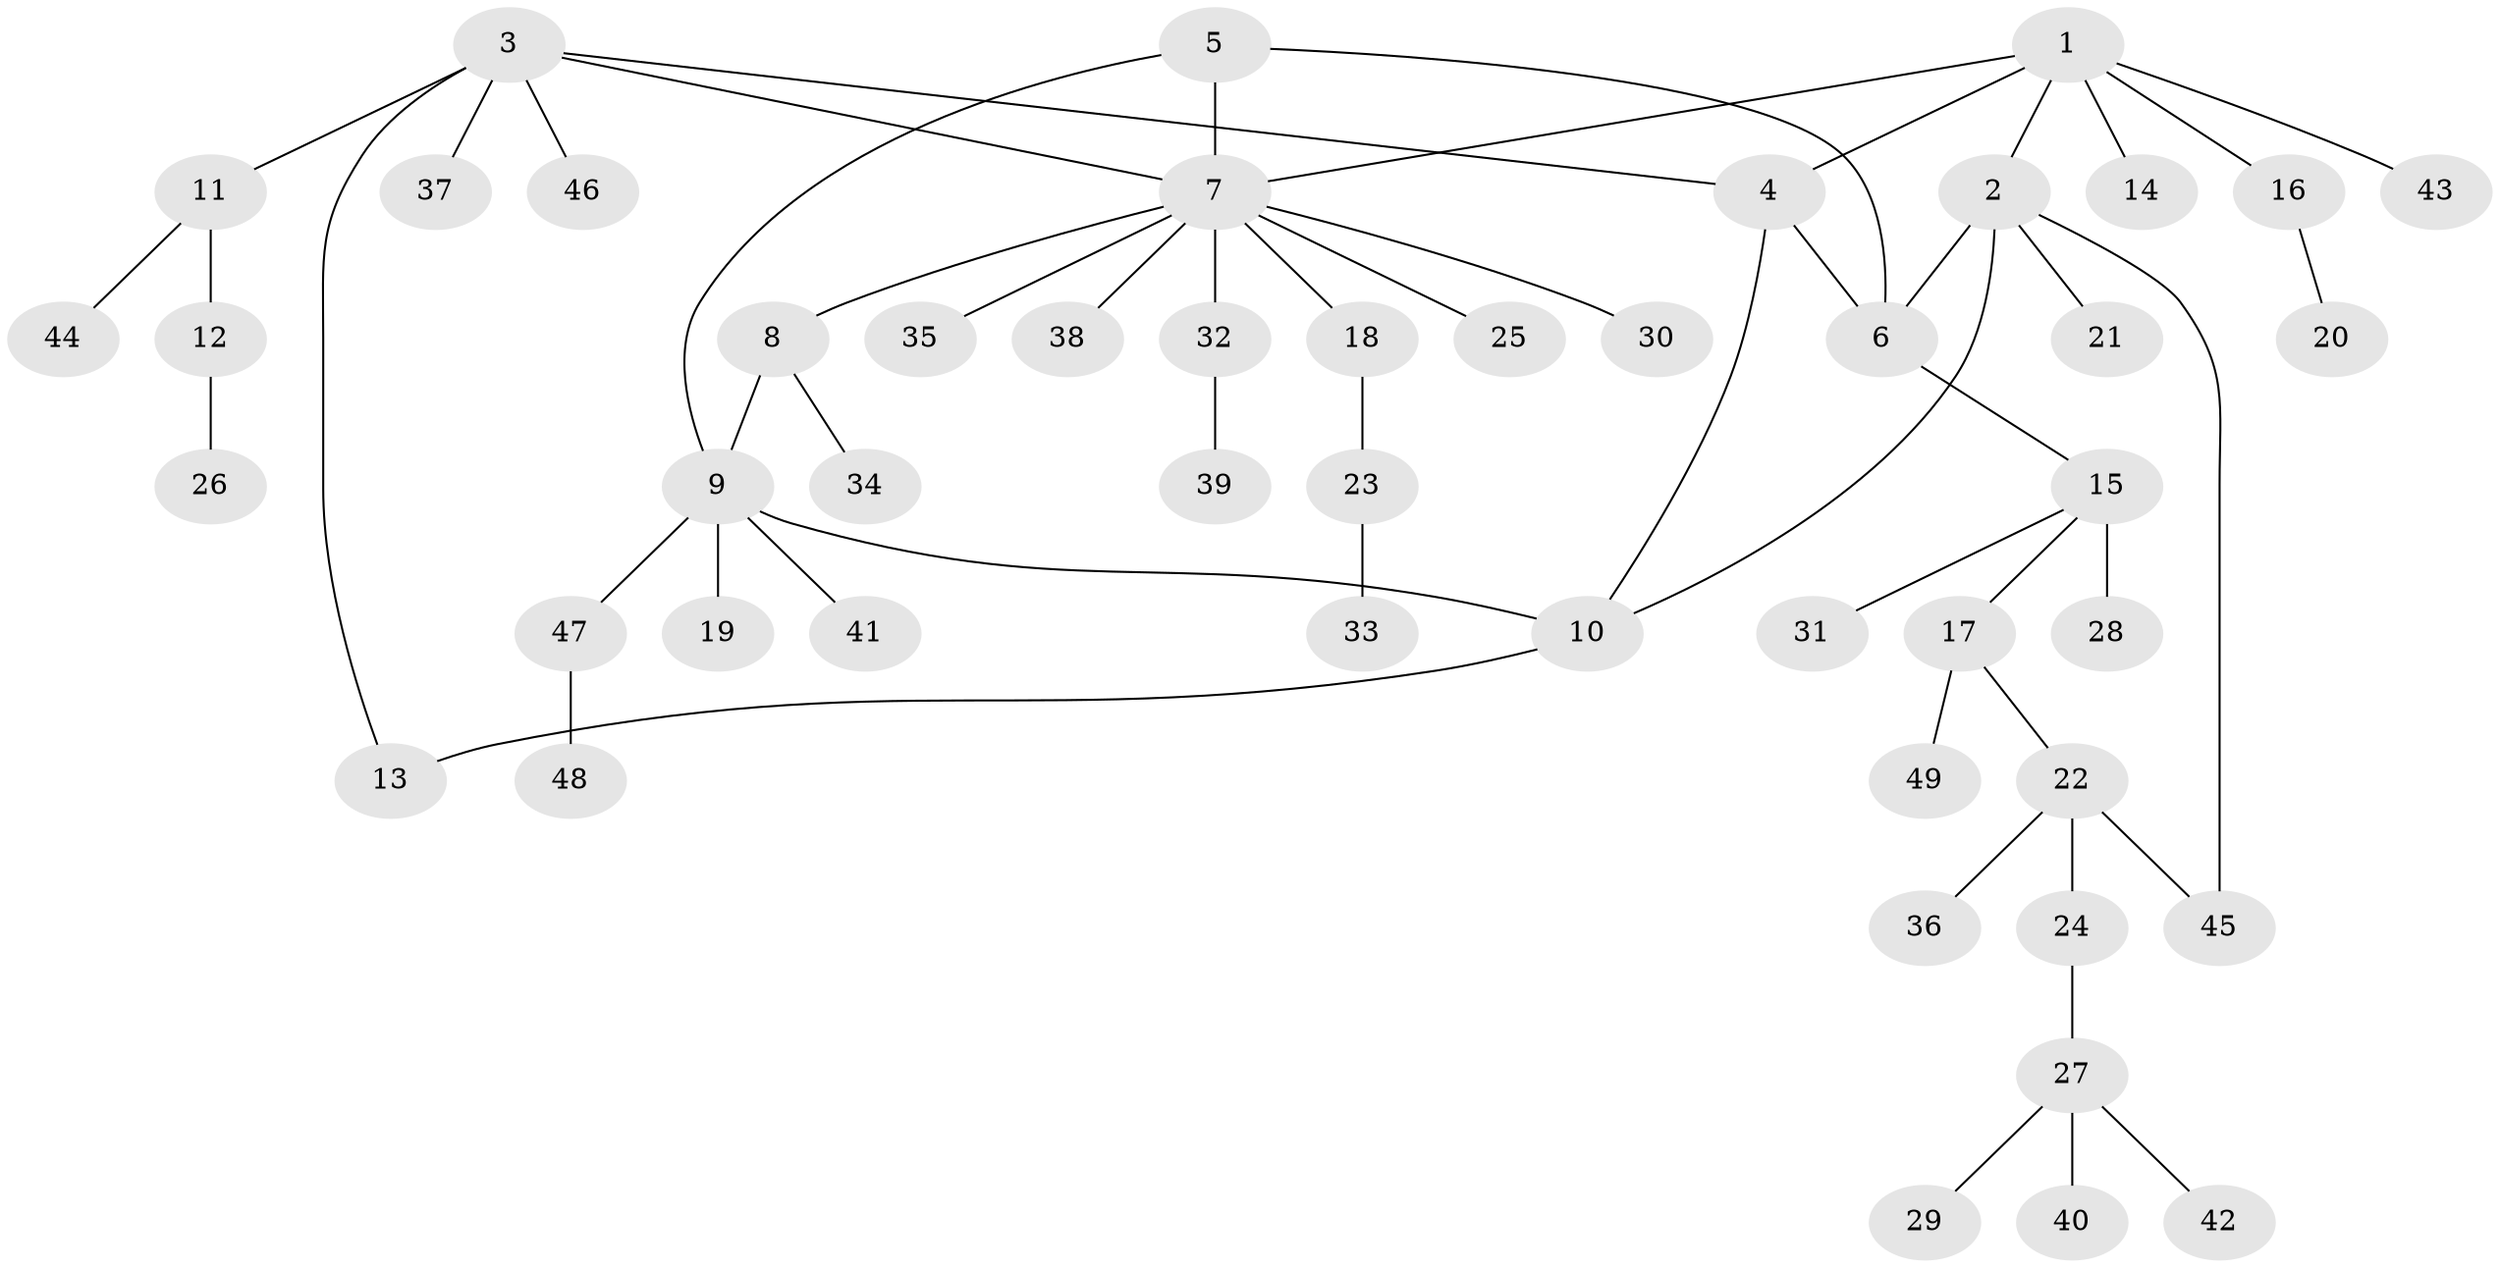 // Generated by graph-tools (version 1.1) at 2025/50/03/09/25 03:50:27]
// undirected, 49 vertices, 56 edges
graph export_dot {
graph [start="1"]
  node [color=gray90,style=filled];
  1;
  2;
  3;
  4;
  5;
  6;
  7;
  8;
  9;
  10;
  11;
  12;
  13;
  14;
  15;
  16;
  17;
  18;
  19;
  20;
  21;
  22;
  23;
  24;
  25;
  26;
  27;
  28;
  29;
  30;
  31;
  32;
  33;
  34;
  35;
  36;
  37;
  38;
  39;
  40;
  41;
  42;
  43;
  44;
  45;
  46;
  47;
  48;
  49;
  1 -- 2;
  1 -- 4;
  1 -- 7;
  1 -- 14;
  1 -- 16;
  1 -- 43;
  2 -- 6;
  2 -- 10;
  2 -- 21;
  2 -- 45;
  3 -- 4;
  3 -- 7;
  3 -- 11;
  3 -- 13;
  3 -- 37;
  3 -- 46;
  4 -- 6;
  4 -- 10;
  5 -- 6;
  5 -- 7;
  5 -- 9;
  6 -- 15;
  7 -- 8;
  7 -- 18;
  7 -- 25;
  7 -- 30;
  7 -- 32;
  7 -- 35;
  7 -- 38;
  8 -- 9;
  8 -- 34;
  9 -- 10;
  9 -- 19;
  9 -- 41;
  9 -- 47;
  10 -- 13;
  11 -- 12;
  11 -- 44;
  12 -- 26;
  15 -- 17;
  15 -- 28;
  15 -- 31;
  16 -- 20;
  17 -- 22;
  17 -- 49;
  18 -- 23;
  22 -- 24;
  22 -- 36;
  22 -- 45;
  23 -- 33;
  24 -- 27;
  27 -- 29;
  27 -- 40;
  27 -- 42;
  32 -- 39;
  47 -- 48;
}
